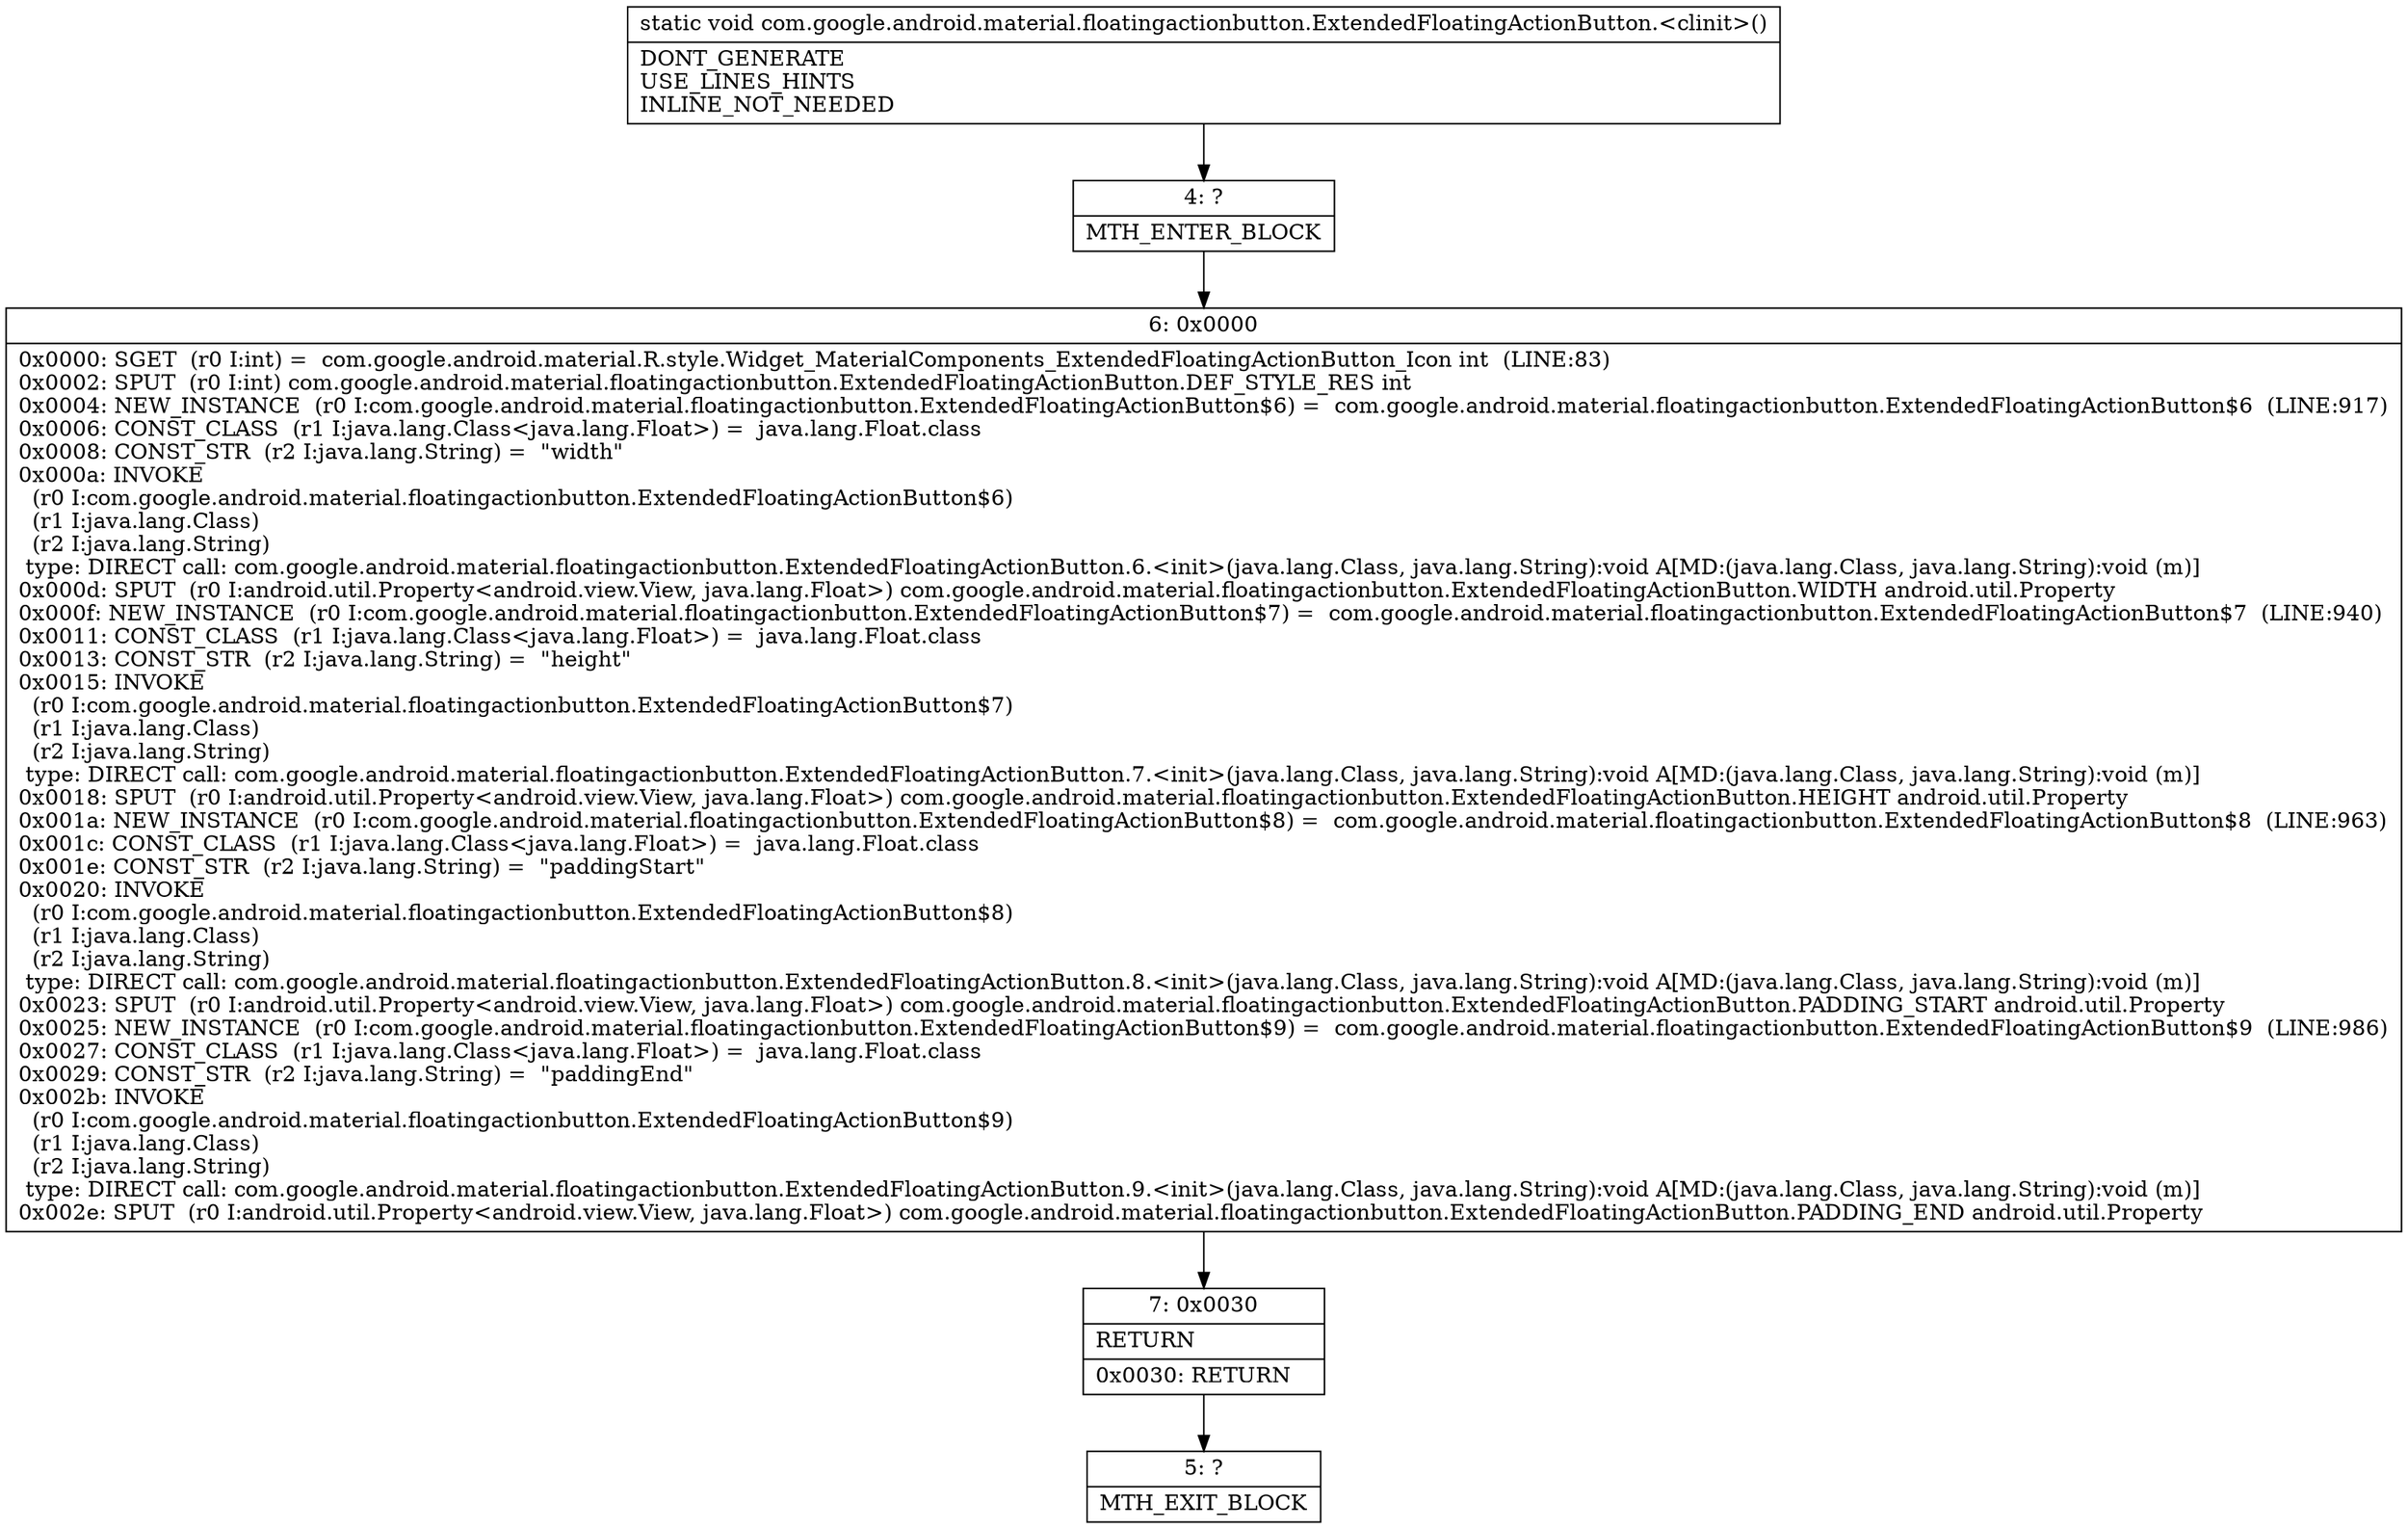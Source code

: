 digraph "CFG forcom.google.android.material.floatingactionbutton.ExtendedFloatingActionButton.\<clinit\>()V" {
Node_4 [shape=record,label="{4\:\ ?|MTH_ENTER_BLOCK\l}"];
Node_6 [shape=record,label="{6\:\ 0x0000|0x0000: SGET  (r0 I:int) =  com.google.android.material.R.style.Widget_MaterialComponents_ExtendedFloatingActionButton_Icon int  (LINE:83)\l0x0002: SPUT  (r0 I:int) com.google.android.material.floatingactionbutton.ExtendedFloatingActionButton.DEF_STYLE_RES int \l0x0004: NEW_INSTANCE  (r0 I:com.google.android.material.floatingactionbutton.ExtendedFloatingActionButton$6) =  com.google.android.material.floatingactionbutton.ExtendedFloatingActionButton$6  (LINE:917)\l0x0006: CONST_CLASS  (r1 I:java.lang.Class\<java.lang.Float\>) =  java.lang.Float.class \l0x0008: CONST_STR  (r2 I:java.lang.String) =  \"width\" \l0x000a: INVOKE  \l  (r0 I:com.google.android.material.floatingactionbutton.ExtendedFloatingActionButton$6)\l  (r1 I:java.lang.Class)\l  (r2 I:java.lang.String)\l type: DIRECT call: com.google.android.material.floatingactionbutton.ExtendedFloatingActionButton.6.\<init\>(java.lang.Class, java.lang.String):void A[MD:(java.lang.Class, java.lang.String):void (m)]\l0x000d: SPUT  (r0 I:android.util.Property\<android.view.View, java.lang.Float\>) com.google.android.material.floatingactionbutton.ExtendedFloatingActionButton.WIDTH android.util.Property \l0x000f: NEW_INSTANCE  (r0 I:com.google.android.material.floatingactionbutton.ExtendedFloatingActionButton$7) =  com.google.android.material.floatingactionbutton.ExtendedFloatingActionButton$7  (LINE:940)\l0x0011: CONST_CLASS  (r1 I:java.lang.Class\<java.lang.Float\>) =  java.lang.Float.class \l0x0013: CONST_STR  (r2 I:java.lang.String) =  \"height\" \l0x0015: INVOKE  \l  (r0 I:com.google.android.material.floatingactionbutton.ExtendedFloatingActionButton$7)\l  (r1 I:java.lang.Class)\l  (r2 I:java.lang.String)\l type: DIRECT call: com.google.android.material.floatingactionbutton.ExtendedFloatingActionButton.7.\<init\>(java.lang.Class, java.lang.String):void A[MD:(java.lang.Class, java.lang.String):void (m)]\l0x0018: SPUT  (r0 I:android.util.Property\<android.view.View, java.lang.Float\>) com.google.android.material.floatingactionbutton.ExtendedFloatingActionButton.HEIGHT android.util.Property \l0x001a: NEW_INSTANCE  (r0 I:com.google.android.material.floatingactionbutton.ExtendedFloatingActionButton$8) =  com.google.android.material.floatingactionbutton.ExtendedFloatingActionButton$8  (LINE:963)\l0x001c: CONST_CLASS  (r1 I:java.lang.Class\<java.lang.Float\>) =  java.lang.Float.class \l0x001e: CONST_STR  (r2 I:java.lang.String) =  \"paddingStart\" \l0x0020: INVOKE  \l  (r0 I:com.google.android.material.floatingactionbutton.ExtendedFloatingActionButton$8)\l  (r1 I:java.lang.Class)\l  (r2 I:java.lang.String)\l type: DIRECT call: com.google.android.material.floatingactionbutton.ExtendedFloatingActionButton.8.\<init\>(java.lang.Class, java.lang.String):void A[MD:(java.lang.Class, java.lang.String):void (m)]\l0x0023: SPUT  (r0 I:android.util.Property\<android.view.View, java.lang.Float\>) com.google.android.material.floatingactionbutton.ExtendedFloatingActionButton.PADDING_START android.util.Property \l0x0025: NEW_INSTANCE  (r0 I:com.google.android.material.floatingactionbutton.ExtendedFloatingActionButton$9) =  com.google.android.material.floatingactionbutton.ExtendedFloatingActionButton$9  (LINE:986)\l0x0027: CONST_CLASS  (r1 I:java.lang.Class\<java.lang.Float\>) =  java.lang.Float.class \l0x0029: CONST_STR  (r2 I:java.lang.String) =  \"paddingEnd\" \l0x002b: INVOKE  \l  (r0 I:com.google.android.material.floatingactionbutton.ExtendedFloatingActionButton$9)\l  (r1 I:java.lang.Class)\l  (r2 I:java.lang.String)\l type: DIRECT call: com.google.android.material.floatingactionbutton.ExtendedFloatingActionButton.9.\<init\>(java.lang.Class, java.lang.String):void A[MD:(java.lang.Class, java.lang.String):void (m)]\l0x002e: SPUT  (r0 I:android.util.Property\<android.view.View, java.lang.Float\>) com.google.android.material.floatingactionbutton.ExtendedFloatingActionButton.PADDING_END android.util.Property \l}"];
Node_7 [shape=record,label="{7\:\ 0x0030|RETURN\l|0x0030: RETURN   \l}"];
Node_5 [shape=record,label="{5\:\ ?|MTH_EXIT_BLOCK\l}"];
MethodNode[shape=record,label="{static void com.google.android.material.floatingactionbutton.ExtendedFloatingActionButton.\<clinit\>()  | DONT_GENERATE\lUSE_LINES_HINTS\lINLINE_NOT_NEEDED\l}"];
MethodNode -> Node_4;Node_4 -> Node_6;
Node_6 -> Node_7;
Node_7 -> Node_5;
}

